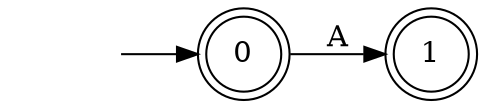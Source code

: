 digraph AFD {
    rankdir=LR;
    node [shape = circle];
    0 [shape=doublecircle];
    1 [shape=doublecircle];
    start [shape=plaintext,label=""];
    start -> 0;
    0 -> 1 [label="A"];
}
